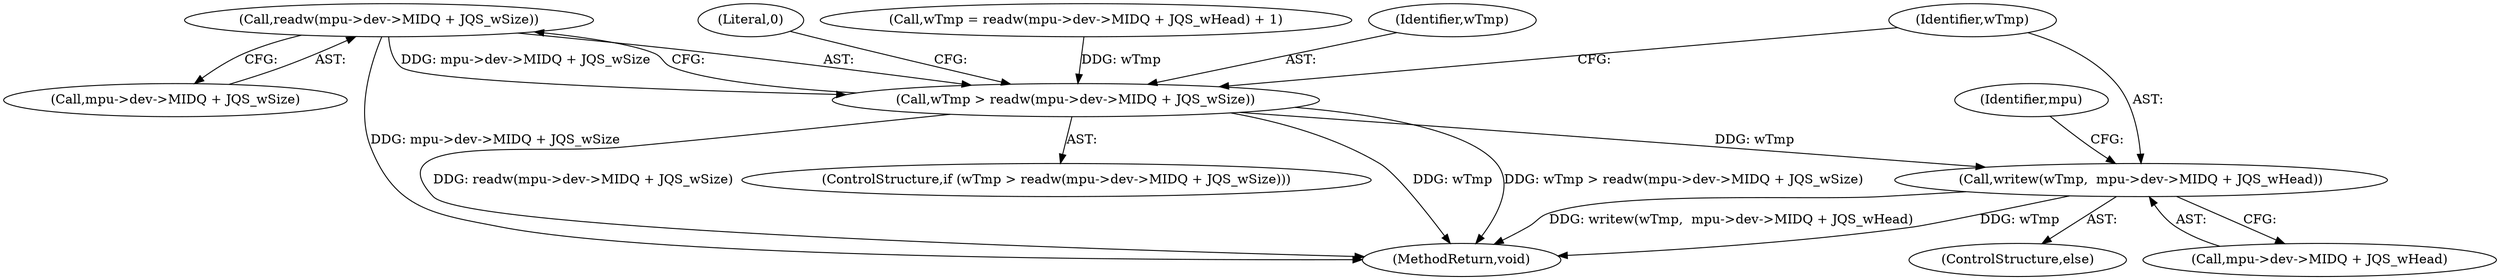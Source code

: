 digraph "1_linux_20e2b791796bd68816fa115f12be5320de2b8021@API" {
"1000191" [label="(Call,readw(mpu->dev->MIDQ + JQS_wSize))"];
"1000189" [label="(Call,wTmp > readw(mpu->dev->MIDQ + JQS_wSize))"];
"1000209" [label="(Call,writew(wTmp,  mpu->dev->MIDQ + JQS_wHead))"];
"1000210" [label="(Identifier,wTmp)"];
"1000208" [label="(ControlStructure,else)"];
"1000224" [label="(MethodReturn,void)"];
"1000188" [label="(ControlStructure,if (wTmp > readw(mpu->dev->MIDQ + JQS_wSize)))"];
"1000200" [label="(Literal,0)"];
"1000209" [label="(Call,writew(wTmp,  mpu->dev->MIDQ + JQS_wHead))"];
"1000176" [label="(Call,wTmp = readw(mpu->dev->MIDQ + JQS_wHead) + 1)"];
"1000190" [label="(Identifier,wTmp)"];
"1000189" [label="(Call,wTmp > readw(mpu->dev->MIDQ + JQS_wSize))"];
"1000211" [label="(Call,mpu->dev->MIDQ + JQS_wHead)"];
"1000191" [label="(Call,readw(mpu->dev->MIDQ + JQS_wSize))"];
"1000130" [label="(Identifier,mpu)"];
"1000192" [label="(Call,mpu->dev->MIDQ + JQS_wSize)"];
"1000191" -> "1000189"  [label="AST: "];
"1000191" -> "1000192"  [label="CFG: "];
"1000192" -> "1000191"  [label="AST: "];
"1000189" -> "1000191"  [label="CFG: "];
"1000191" -> "1000224"  [label="DDG: mpu->dev->MIDQ + JQS_wSize"];
"1000191" -> "1000189"  [label="DDG: mpu->dev->MIDQ + JQS_wSize"];
"1000189" -> "1000188"  [label="AST: "];
"1000190" -> "1000189"  [label="AST: "];
"1000200" -> "1000189"  [label="CFG: "];
"1000210" -> "1000189"  [label="CFG: "];
"1000189" -> "1000224"  [label="DDG: wTmp"];
"1000189" -> "1000224"  [label="DDG: wTmp > readw(mpu->dev->MIDQ + JQS_wSize)"];
"1000189" -> "1000224"  [label="DDG: readw(mpu->dev->MIDQ + JQS_wSize)"];
"1000176" -> "1000189"  [label="DDG: wTmp"];
"1000189" -> "1000209"  [label="DDG: wTmp"];
"1000209" -> "1000208"  [label="AST: "];
"1000209" -> "1000211"  [label="CFG: "];
"1000210" -> "1000209"  [label="AST: "];
"1000211" -> "1000209"  [label="AST: "];
"1000130" -> "1000209"  [label="CFG: "];
"1000209" -> "1000224"  [label="DDG: writew(wTmp,  mpu->dev->MIDQ + JQS_wHead)"];
"1000209" -> "1000224"  [label="DDG: wTmp"];
}
